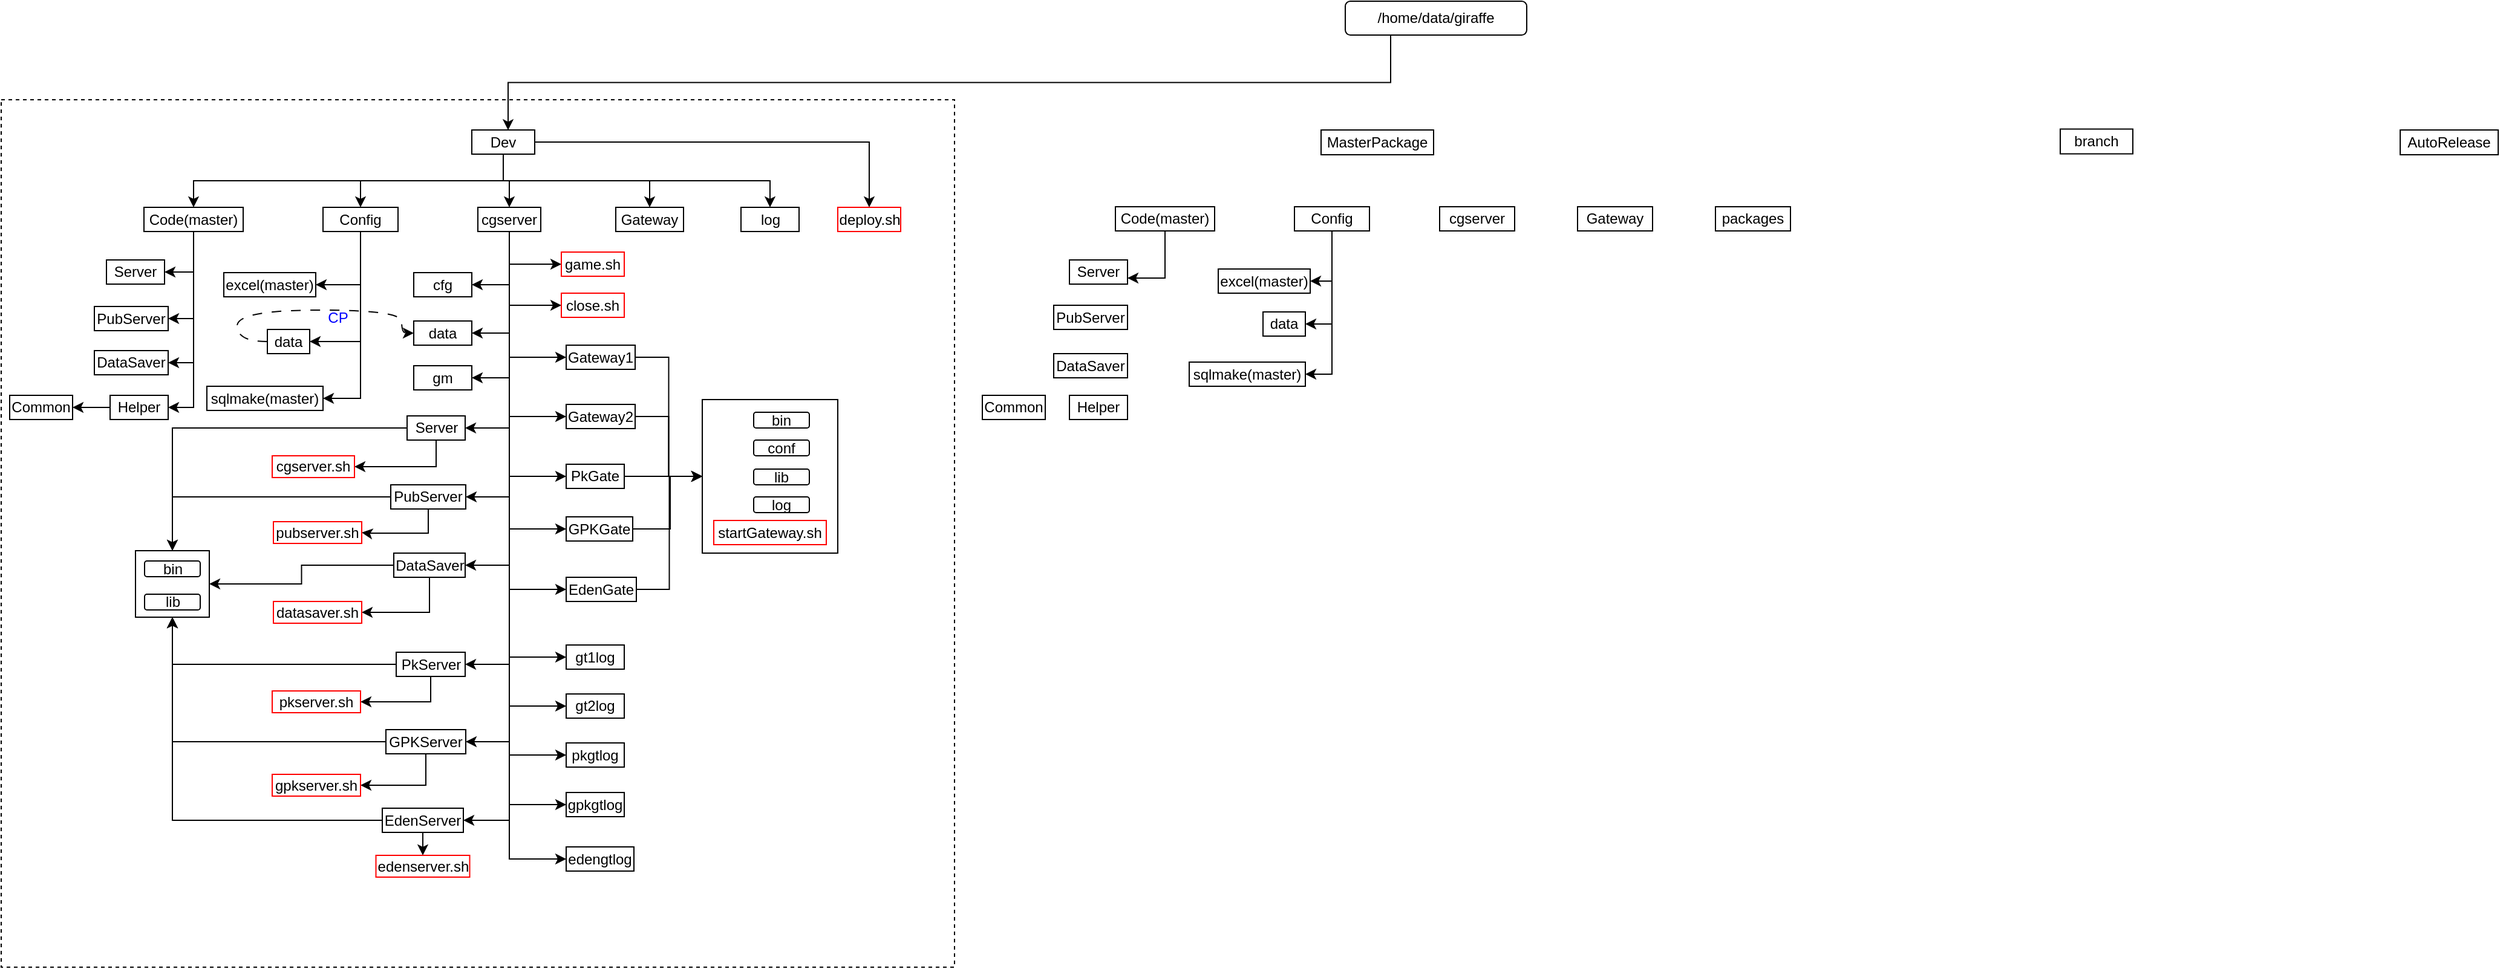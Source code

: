 <mxfile version="27.0.9">
  <diagram name="第 1 页" id="cu7FL5aJr_y2CsQ8u70n">
    <mxGraphModel dx="2058" dy="1146" grid="0" gridSize="10" guides="1" tooltips="1" connect="1" arrows="1" fold="1" page="1" pageScale="1" pageWidth="1920" pageHeight="1200" math="0" shadow="0">
      <root>
        <mxCell id="0" />
        <mxCell id="1" parent="0" />
        <mxCell id="-FhaGslmpo5QJLYHg8Cj-81" value="" style="rounded=0;whiteSpace=wrap;html=1;dashed=1;" vertex="1" parent="1">
          <mxGeometry x="14" y="115.5" width="788" height="717.5" as="geometry" />
        </mxCell>
        <mxCell id="wpeiW6pVm9_-qQoVgWK0-2" value="/home/data/giraffe" style="rounded=1;whiteSpace=wrap;html=1;" parent="1" vertex="1">
          <mxGeometry x="1125" y="34" width="150" height="28" as="geometry" />
        </mxCell>
        <mxCell id="wpeiW6pVm9_-qQoVgWK0-104" style="edgeStyle=orthogonalEdgeStyle;rounded=0;orthogonalLoop=1;jettySize=auto;html=1;exitX=0.5;exitY=1;exitDx=0;exitDy=0;entryX=0.5;entryY=0;entryDx=0;entryDy=0;" parent="1" source="wpeiW6pVm9_-qQoVgWK0-7" target="wpeiW6pVm9_-qQoVgWK0-10" edge="1">
          <mxGeometry relative="1" as="geometry" />
        </mxCell>
        <mxCell id="wpeiW6pVm9_-qQoVgWK0-105" style="edgeStyle=orthogonalEdgeStyle;rounded=0;orthogonalLoop=1;jettySize=auto;html=1;exitX=0.5;exitY=1;exitDx=0;exitDy=0;entryX=0.5;entryY=0;entryDx=0;entryDy=0;" parent="1" source="wpeiW6pVm9_-qQoVgWK0-7" target="wpeiW6pVm9_-qQoVgWK0-17" edge="1">
          <mxGeometry relative="1" as="geometry" />
        </mxCell>
        <mxCell id="wpeiW6pVm9_-qQoVgWK0-106" style="edgeStyle=orthogonalEdgeStyle;rounded=0;orthogonalLoop=1;jettySize=auto;html=1;exitX=0.5;exitY=1;exitDx=0;exitDy=0;entryX=0.5;entryY=0;entryDx=0;entryDy=0;" parent="1" source="wpeiW6pVm9_-qQoVgWK0-7" target="wpeiW6pVm9_-qQoVgWK0-12" edge="1">
          <mxGeometry relative="1" as="geometry" />
        </mxCell>
        <mxCell id="wpeiW6pVm9_-qQoVgWK0-182" style="edgeStyle=orthogonalEdgeStyle;rounded=0;orthogonalLoop=1;jettySize=auto;html=1;exitX=0.5;exitY=1;exitDx=0;exitDy=0;entryX=0.5;entryY=0;entryDx=0;entryDy=0;" parent="1" source="wpeiW6pVm9_-qQoVgWK0-7" target="wpeiW6pVm9_-qQoVgWK0-181" edge="1">
          <mxGeometry relative="1" as="geometry" />
        </mxCell>
        <mxCell id="-FhaGslmpo5QJLYHg8Cj-39" style="edgeStyle=orthogonalEdgeStyle;rounded=0;orthogonalLoop=1;jettySize=auto;html=1;exitX=1;exitY=0.5;exitDx=0;exitDy=0;entryX=0.5;entryY=0;entryDx=0;entryDy=0;" edge="1" parent="1" source="wpeiW6pVm9_-qQoVgWK0-7" target="wpeiW6pVm9_-qQoVgWK0-16">
          <mxGeometry relative="1" as="geometry" />
        </mxCell>
        <mxCell id="-FhaGslmpo5QJLYHg8Cj-47" style="edgeStyle=orthogonalEdgeStyle;rounded=0;orthogonalLoop=1;jettySize=auto;html=1;exitX=0.5;exitY=1;exitDx=0;exitDy=0;entryX=0.5;entryY=0;entryDx=0;entryDy=0;" edge="1" parent="1" source="wpeiW6pVm9_-qQoVgWK0-7" target="-FhaGslmpo5QJLYHg8Cj-46">
          <mxGeometry relative="1" as="geometry" />
        </mxCell>
        <mxCell id="wpeiW6pVm9_-qQoVgWK0-7" value="Dev" style="rounded=0;whiteSpace=wrap;html=1;" parent="1" vertex="1">
          <mxGeometry x="403" y="140.5" width="52" height="20" as="geometry" />
        </mxCell>
        <mxCell id="wpeiW6pVm9_-qQoVgWK0-9" style="edgeStyle=orthogonalEdgeStyle;rounded=0;orthogonalLoop=1;jettySize=auto;html=1;exitX=0.25;exitY=1;exitDx=0;exitDy=0;entryX=0.577;entryY=0.007;entryDx=0;entryDy=0;entryPerimeter=0;" parent="1" source="wpeiW6pVm9_-qQoVgWK0-2" target="wpeiW6pVm9_-qQoVgWK0-7" edge="1">
          <mxGeometry relative="1" as="geometry" />
        </mxCell>
        <mxCell id="wpeiW6pVm9_-qQoVgWK0-33" style="edgeStyle=orthogonalEdgeStyle;rounded=0;orthogonalLoop=1;jettySize=auto;html=1;exitX=0.5;exitY=1;exitDx=0;exitDy=0;entryX=1;entryY=0.5;entryDx=0;entryDy=0;" parent="1" source="wpeiW6pVm9_-qQoVgWK0-10" target="wpeiW6pVm9_-qQoVgWK0-29" edge="1">
          <mxGeometry relative="1" as="geometry" />
        </mxCell>
        <mxCell id="wpeiW6pVm9_-qQoVgWK0-34" style="edgeStyle=orthogonalEdgeStyle;rounded=0;orthogonalLoop=1;jettySize=auto;html=1;exitX=0.5;exitY=1;exitDx=0;exitDy=0;entryX=1;entryY=0.5;entryDx=0;entryDy=0;" parent="1" source="wpeiW6pVm9_-qQoVgWK0-10" target="wpeiW6pVm9_-qQoVgWK0-30" edge="1">
          <mxGeometry relative="1" as="geometry" />
        </mxCell>
        <mxCell id="wpeiW6pVm9_-qQoVgWK0-35" style="edgeStyle=orthogonalEdgeStyle;rounded=0;orthogonalLoop=1;jettySize=auto;html=1;exitX=0.5;exitY=1;exitDx=0;exitDy=0;entryX=1;entryY=0.5;entryDx=0;entryDy=0;" parent="1" source="wpeiW6pVm9_-qQoVgWK0-10" target="wpeiW6pVm9_-qQoVgWK0-31" edge="1">
          <mxGeometry relative="1" as="geometry" />
        </mxCell>
        <mxCell id="-FhaGslmpo5QJLYHg8Cj-56" style="edgeStyle=orthogonalEdgeStyle;rounded=0;orthogonalLoop=1;jettySize=auto;html=1;exitX=0.5;exitY=1;exitDx=0;exitDy=0;entryX=1;entryY=0.5;entryDx=0;entryDy=0;" edge="1" parent="1" source="wpeiW6pVm9_-qQoVgWK0-10" target="-FhaGslmpo5QJLYHg8Cj-55">
          <mxGeometry relative="1" as="geometry" />
        </mxCell>
        <mxCell id="wpeiW6pVm9_-qQoVgWK0-10" value="Code(master)" style="rounded=0;whiteSpace=wrap;html=1;" parent="1" vertex="1">
          <mxGeometry x="132" y="204.5" width="82" height="20" as="geometry" />
        </mxCell>
        <mxCell id="wpeiW6pVm9_-qQoVgWK0-56" style="edgeStyle=orthogonalEdgeStyle;rounded=0;orthogonalLoop=1;jettySize=auto;html=1;exitX=0.5;exitY=1;exitDx=0;exitDy=0;entryX=1;entryY=0.5;entryDx=0;entryDy=0;" parent="1" source="wpeiW6pVm9_-qQoVgWK0-12" target="wpeiW6pVm9_-qQoVgWK0-36" edge="1">
          <mxGeometry relative="1" as="geometry" />
        </mxCell>
        <mxCell id="wpeiW6pVm9_-qQoVgWK0-57" style="edgeStyle=orthogonalEdgeStyle;rounded=0;orthogonalLoop=1;jettySize=auto;html=1;exitX=0.5;exitY=1;exitDx=0;exitDy=0;entryX=1;entryY=0.5;entryDx=0;entryDy=0;" parent="1" source="wpeiW6pVm9_-qQoVgWK0-12" target="wpeiW6pVm9_-qQoVgWK0-37" edge="1">
          <mxGeometry relative="1" as="geometry" />
        </mxCell>
        <mxCell id="wpeiW6pVm9_-qQoVgWK0-60" style="edgeStyle=orthogonalEdgeStyle;rounded=0;orthogonalLoop=1;jettySize=auto;html=1;exitX=0.5;exitY=1;exitDx=0;exitDy=0;entryX=1;entryY=0.5;entryDx=0;entryDy=0;" parent="1" source="wpeiW6pVm9_-qQoVgWK0-12" target="wpeiW6pVm9_-qQoVgWK0-40" edge="1">
          <mxGeometry relative="1" as="geometry" />
        </mxCell>
        <mxCell id="wpeiW6pVm9_-qQoVgWK0-61" style="edgeStyle=orthogonalEdgeStyle;rounded=0;orthogonalLoop=1;jettySize=auto;html=1;exitX=0.5;exitY=1;exitDx=0;exitDy=0;entryX=1;entryY=0.5;entryDx=0;entryDy=0;" parent="1" source="wpeiW6pVm9_-qQoVgWK0-12" target="wpeiW6pVm9_-qQoVgWK0-43" edge="1">
          <mxGeometry relative="1" as="geometry" />
        </mxCell>
        <mxCell id="wpeiW6pVm9_-qQoVgWK0-62" style="edgeStyle=orthogonalEdgeStyle;rounded=0;orthogonalLoop=1;jettySize=auto;html=1;exitX=0.5;exitY=1;exitDx=0;exitDy=0;entryX=1;entryY=0.5;entryDx=0;entryDy=0;" parent="1" source="wpeiW6pVm9_-qQoVgWK0-12" target="wpeiW6pVm9_-qQoVgWK0-41" edge="1">
          <mxGeometry relative="1" as="geometry" />
        </mxCell>
        <mxCell id="-FhaGslmpo5QJLYHg8Cj-5" style="edgeStyle=orthogonalEdgeStyle;rounded=0;orthogonalLoop=1;jettySize=auto;html=1;exitX=0.5;exitY=1;exitDx=0;exitDy=0;entryX=1;entryY=0.5;entryDx=0;entryDy=0;" edge="1" parent="1" source="wpeiW6pVm9_-qQoVgWK0-12" target="wpeiW6pVm9_-qQoVgWK0-44">
          <mxGeometry relative="1" as="geometry" />
        </mxCell>
        <mxCell id="-FhaGslmpo5QJLYHg8Cj-7" style="edgeStyle=orthogonalEdgeStyle;rounded=0;orthogonalLoop=1;jettySize=auto;html=1;exitX=0.5;exitY=1;exitDx=0;exitDy=0;entryX=1;entryY=0.5;entryDx=0;entryDy=0;" edge="1" parent="1" source="wpeiW6pVm9_-qQoVgWK0-12" target="wpeiW6pVm9_-qQoVgWK0-52">
          <mxGeometry relative="1" as="geometry" />
        </mxCell>
        <mxCell id="-FhaGslmpo5QJLYHg8Cj-8" style="edgeStyle=orthogonalEdgeStyle;rounded=0;orthogonalLoop=1;jettySize=auto;html=1;exitX=0.5;exitY=1;exitDx=0;exitDy=0;entryX=1;entryY=0.5;entryDx=0;entryDy=0;" edge="1" parent="1" source="wpeiW6pVm9_-qQoVgWK0-12" target="wpeiW6pVm9_-qQoVgWK0-54">
          <mxGeometry relative="1" as="geometry" />
        </mxCell>
        <mxCell id="-FhaGslmpo5QJLYHg8Cj-9" style="edgeStyle=orthogonalEdgeStyle;rounded=0;orthogonalLoop=1;jettySize=auto;html=1;exitX=0.5;exitY=1;exitDx=0;exitDy=0;entryX=0;entryY=0.5;entryDx=0;entryDy=0;" edge="1" parent="1" source="wpeiW6pVm9_-qQoVgWK0-12" target="wpeiW6pVm9_-qQoVgWK0-38">
          <mxGeometry relative="1" as="geometry" />
        </mxCell>
        <mxCell id="-FhaGslmpo5QJLYHg8Cj-10" style="edgeStyle=orthogonalEdgeStyle;rounded=0;orthogonalLoop=1;jettySize=auto;html=1;exitX=0.5;exitY=1;exitDx=0;exitDy=0;entryX=0;entryY=0.5;entryDx=0;entryDy=0;" edge="1" parent="1" source="wpeiW6pVm9_-qQoVgWK0-12" target="wpeiW6pVm9_-qQoVgWK0-48">
          <mxGeometry relative="1" as="geometry" />
        </mxCell>
        <mxCell id="-FhaGslmpo5QJLYHg8Cj-11" style="edgeStyle=orthogonalEdgeStyle;rounded=0;orthogonalLoop=1;jettySize=auto;html=1;exitX=0.5;exitY=1;exitDx=0;exitDy=0;entryX=0;entryY=0.5;entryDx=0;entryDy=0;" edge="1" parent="1" source="wpeiW6pVm9_-qQoVgWK0-12" target="wpeiW6pVm9_-qQoVgWK0-42">
          <mxGeometry relative="1" as="geometry" />
        </mxCell>
        <mxCell id="-FhaGslmpo5QJLYHg8Cj-12" style="edgeStyle=orthogonalEdgeStyle;rounded=0;orthogonalLoop=1;jettySize=auto;html=1;exitX=0.5;exitY=1;exitDx=0;exitDy=0;entryX=0;entryY=0.5;entryDx=0;entryDy=0;" edge="1" parent="1" source="wpeiW6pVm9_-qQoVgWK0-12" target="wpeiW6pVm9_-qQoVgWK0-51">
          <mxGeometry relative="1" as="geometry" />
        </mxCell>
        <mxCell id="-FhaGslmpo5QJLYHg8Cj-13" style="edgeStyle=orthogonalEdgeStyle;rounded=0;orthogonalLoop=1;jettySize=auto;html=1;exitX=0.5;exitY=1;exitDx=0;exitDy=0;entryX=0;entryY=0.5;entryDx=0;entryDy=0;" edge="1" parent="1" source="wpeiW6pVm9_-qQoVgWK0-12" target="wpeiW6pVm9_-qQoVgWK0-53">
          <mxGeometry relative="1" as="geometry" />
        </mxCell>
        <mxCell id="-FhaGslmpo5QJLYHg8Cj-14" style="edgeStyle=orthogonalEdgeStyle;rounded=0;orthogonalLoop=1;jettySize=auto;html=1;exitX=0.5;exitY=1;exitDx=0;exitDy=0;entryX=0;entryY=0.5;entryDx=0;entryDy=0;" edge="1" parent="1" source="wpeiW6pVm9_-qQoVgWK0-12" target="wpeiW6pVm9_-qQoVgWK0-92">
          <mxGeometry relative="1" as="geometry" />
        </mxCell>
        <mxCell id="-FhaGslmpo5QJLYHg8Cj-15" style="edgeStyle=orthogonalEdgeStyle;rounded=0;orthogonalLoop=1;jettySize=auto;html=1;exitX=0.5;exitY=1;exitDx=0;exitDy=0;entryX=0;entryY=0.5;entryDx=0;entryDy=0;" edge="1" parent="1" source="wpeiW6pVm9_-qQoVgWK0-12" target="wpeiW6pVm9_-qQoVgWK0-93">
          <mxGeometry relative="1" as="geometry" />
        </mxCell>
        <mxCell id="-FhaGslmpo5QJLYHg8Cj-16" style="edgeStyle=orthogonalEdgeStyle;rounded=0;orthogonalLoop=1;jettySize=auto;html=1;exitX=0.5;exitY=1;exitDx=0;exitDy=0;entryX=0;entryY=0.5;entryDx=0;entryDy=0;" edge="1" parent="1" source="wpeiW6pVm9_-qQoVgWK0-12" target="wpeiW6pVm9_-qQoVgWK0-91">
          <mxGeometry relative="1" as="geometry" />
        </mxCell>
        <mxCell id="-FhaGslmpo5QJLYHg8Cj-17" style="edgeStyle=orthogonalEdgeStyle;rounded=0;orthogonalLoop=1;jettySize=auto;html=1;exitX=0.5;exitY=1;exitDx=0;exitDy=0;entryX=0;entryY=0.5;entryDx=0;entryDy=0;" edge="1" parent="1" source="wpeiW6pVm9_-qQoVgWK0-12" target="wpeiW6pVm9_-qQoVgWK0-95">
          <mxGeometry relative="1" as="geometry" />
        </mxCell>
        <mxCell id="-FhaGslmpo5QJLYHg8Cj-18" style="edgeStyle=orthogonalEdgeStyle;rounded=0;orthogonalLoop=1;jettySize=auto;html=1;exitX=0.5;exitY=1;exitDx=0;exitDy=0;entryX=0;entryY=0.5;entryDx=0;entryDy=0;" edge="1" parent="1" source="wpeiW6pVm9_-qQoVgWK0-12" target="wpeiW6pVm9_-qQoVgWK0-94">
          <mxGeometry relative="1" as="geometry" />
        </mxCell>
        <mxCell id="-FhaGslmpo5QJLYHg8Cj-42" style="edgeStyle=orthogonalEdgeStyle;rounded=0;orthogonalLoop=1;jettySize=auto;html=1;exitX=0.5;exitY=1;exitDx=0;exitDy=0;entryX=1;entryY=0.5;entryDx=0;entryDy=0;" edge="1" parent="1" source="wpeiW6pVm9_-qQoVgWK0-12" target="-FhaGslmpo5QJLYHg8Cj-41">
          <mxGeometry relative="1" as="geometry" />
        </mxCell>
        <mxCell id="-FhaGslmpo5QJLYHg8Cj-44" style="edgeStyle=orthogonalEdgeStyle;rounded=0;orthogonalLoop=1;jettySize=auto;html=1;exitX=0.5;exitY=1;exitDx=0;exitDy=0;entryX=0;entryY=0.5;entryDx=0;entryDy=0;" edge="1" parent="1" source="wpeiW6pVm9_-qQoVgWK0-12" target="-FhaGslmpo5QJLYHg8Cj-40">
          <mxGeometry relative="1" as="geometry" />
        </mxCell>
        <mxCell id="-FhaGslmpo5QJLYHg8Cj-45" style="edgeStyle=orthogonalEdgeStyle;rounded=0;orthogonalLoop=1;jettySize=auto;html=1;exitX=0.5;exitY=1;exitDx=0;exitDy=0;entryX=0;entryY=0.5;entryDx=0;entryDy=0;" edge="1" parent="1" source="wpeiW6pVm9_-qQoVgWK0-12" target="-FhaGslmpo5QJLYHg8Cj-43">
          <mxGeometry relative="1" as="geometry" />
        </mxCell>
        <mxCell id="wpeiW6pVm9_-qQoVgWK0-12" value="cgserver" style="rounded=0;whiteSpace=wrap;html=1;" parent="1" vertex="1">
          <mxGeometry x="408" y="204.5" width="52" height="20" as="geometry" />
        </mxCell>
        <mxCell id="wpeiW6pVm9_-qQoVgWK0-13" value="AutoRelease" style="rounded=0;whiteSpace=wrap;html=1;" parent="1" vertex="1">
          <mxGeometry x="1997" y="140.5" width="81" height="20.5" as="geometry" />
        </mxCell>
        <mxCell id="wpeiW6pVm9_-qQoVgWK0-14" value="branch" style="rounded=0;whiteSpace=wrap;html=1;" parent="1" vertex="1">
          <mxGeometry x="1716" y="139.75" width="60" height="20.5" as="geometry" />
        </mxCell>
        <mxCell id="wpeiW6pVm9_-qQoVgWK0-16" value="deploy.sh" style="rounded=0;whiteSpace=wrap;html=1;strokeColor=light-dark(#ff0000, #ededed);" parent="1" vertex="1">
          <mxGeometry x="705.5" y="204.5" width="52" height="20" as="geometry" />
        </mxCell>
        <mxCell id="wpeiW6pVm9_-qQoVgWK0-24" style="edgeStyle=orthogonalEdgeStyle;rounded=0;orthogonalLoop=1;jettySize=auto;html=1;exitX=0.5;exitY=1;exitDx=0;exitDy=0;entryX=1;entryY=0.5;entryDx=0;entryDy=0;" parent="1" source="wpeiW6pVm9_-qQoVgWK0-17" target="wpeiW6pVm9_-qQoVgWK0-19" edge="1">
          <mxGeometry relative="1" as="geometry" />
        </mxCell>
        <mxCell id="wpeiW6pVm9_-qQoVgWK0-25" style="edgeStyle=orthogonalEdgeStyle;rounded=0;orthogonalLoop=1;jettySize=auto;html=1;exitX=0.5;exitY=1;exitDx=0;exitDy=0;entryX=1;entryY=0.5;entryDx=0;entryDy=0;" parent="1" source="wpeiW6pVm9_-qQoVgWK0-17" target="wpeiW6pVm9_-qQoVgWK0-20" edge="1">
          <mxGeometry relative="1" as="geometry" />
        </mxCell>
        <mxCell id="wpeiW6pVm9_-qQoVgWK0-26" style="edgeStyle=orthogonalEdgeStyle;rounded=0;orthogonalLoop=1;jettySize=auto;html=1;exitX=0.5;exitY=1;exitDx=0;exitDy=0;entryX=1;entryY=0.5;entryDx=0;entryDy=0;" parent="1" source="wpeiW6pVm9_-qQoVgWK0-17" target="wpeiW6pVm9_-qQoVgWK0-21" edge="1">
          <mxGeometry relative="1" as="geometry" />
        </mxCell>
        <mxCell id="wpeiW6pVm9_-qQoVgWK0-17" value="Config" style="rounded=0;whiteSpace=wrap;html=1;" parent="1" vertex="1">
          <mxGeometry x="280" y="204.5" width="62" height="20" as="geometry" />
        </mxCell>
        <mxCell id="wpeiW6pVm9_-qQoVgWK0-19" value="excel(master)" style="rounded=0;whiteSpace=wrap;html=1;" parent="1" vertex="1">
          <mxGeometry x="198" y="258.5" width="76" height="20" as="geometry" />
        </mxCell>
        <mxCell id="wpeiW6pVm9_-qQoVgWK0-20" value="data" style="rounded=0;whiteSpace=wrap;html=1;" parent="1" vertex="1">
          <mxGeometry x="234" y="305.5" width="35" height="20" as="geometry" />
        </mxCell>
        <mxCell id="wpeiW6pVm9_-qQoVgWK0-21" value="sqlmake(master)" style="rounded=0;whiteSpace=wrap;html=1;" parent="1" vertex="1">
          <mxGeometry x="184" y="352.5" width="96" height="20" as="geometry" />
        </mxCell>
        <mxCell id="wpeiW6pVm9_-qQoVgWK0-29" value="Server" style="rounded=0;whiteSpace=wrap;html=1;" parent="1" vertex="1">
          <mxGeometry x="101" y="248" width="48" height="20" as="geometry" />
        </mxCell>
        <mxCell id="wpeiW6pVm9_-qQoVgWK0-30" value="PubServer" style="rounded=0;whiteSpace=wrap;html=1;" parent="1" vertex="1">
          <mxGeometry x="91" y="286.5" width="61" height="20" as="geometry" />
        </mxCell>
        <mxCell id="wpeiW6pVm9_-qQoVgWK0-31" value="DataSaver" style="rounded=0;whiteSpace=wrap;html=1;" parent="1" vertex="1">
          <mxGeometry x="91" y="323" width="61" height="20" as="geometry" />
        </mxCell>
        <mxCell id="wpeiW6pVm9_-qQoVgWK0-36" value="cfg" style="rounded=0;whiteSpace=wrap;html=1;" parent="1" vertex="1">
          <mxGeometry x="355" y="258.5" width="48" height="20" as="geometry" />
        </mxCell>
        <mxCell id="wpeiW6pVm9_-qQoVgWK0-37" value="data" style="rounded=0;whiteSpace=wrap;html=1;" parent="1" vertex="1">
          <mxGeometry x="355" y="298.5" width="48" height="20" as="geometry" />
        </mxCell>
        <mxCell id="-FhaGslmpo5QJLYHg8Cj-21" style="edgeStyle=orthogonalEdgeStyle;rounded=0;orthogonalLoop=1;jettySize=auto;html=1;exitX=1;exitY=0.5;exitDx=0;exitDy=0;entryX=0;entryY=0.5;entryDx=0;entryDy=0;" edge="1" parent="1" source="wpeiW6pVm9_-qQoVgWK0-38" target="wpeiW6pVm9_-qQoVgWK0-133">
          <mxGeometry relative="1" as="geometry" />
        </mxCell>
        <mxCell id="wpeiW6pVm9_-qQoVgWK0-38" value="Gateway1" style="rounded=0;whiteSpace=wrap;html=1;" parent="1" vertex="1">
          <mxGeometry x="481" y="318.5" width="57" height="20" as="geometry" />
        </mxCell>
        <mxCell id="-FhaGslmpo5QJLYHg8Cj-27" style="edgeStyle=orthogonalEdgeStyle;rounded=0;orthogonalLoop=1;jettySize=auto;html=1;exitX=0;exitY=0.5;exitDx=0;exitDy=0;entryX=0.5;entryY=0;entryDx=0;entryDy=0;" edge="1" parent="1" source="wpeiW6pVm9_-qQoVgWK0-40" target="wpeiW6pVm9_-qQoVgWK0-149">
          <mxGeometry relative="1" as="geometry" />
        </mxCell>
        <mxCell id="-FhaGslmpo5QJLYHg8Cj-38" style="edgeStyle=orthogonalEdgeStyle;rounded=0;orthogonalLoop=1;jettySize=auto;html=1;exitX=0.5;exitY=1;exitDx=0;exitDy=0;entryX=1;entryY=0.5;entryDx=0;entryDy=0;" edge="1" parent="1" source="wpeiW6pVm9_-qQoVgWK0-40" target="wpeiW6pVm9_-qQoVgWK0-150">
          <mxGeometry relative="1" as="geometry" />
        </mxCell>
        <mxCell id="wpeiW6pVm9_-qQoVgWK0-40" value="Server" style="rounded=0;whiteSpace=wrap;html=1;" parent="1" vertex="1">
          <mxGeometry x="349.5" y="377" width="48" height="20" as="geometry" />
        </mxCell>
        <mxCell id="-FhaGslmpo5QJLYHg8Cj-29" style="edgeStyle=orthogonalEdgeStyle;rounded=0;orthogonalLoop=1;jettySize=auto;html=1;exitX=0;exitY=0.5;exitDx=0;exitDy=0;entryX=1;entryY=0.5;entryDx=0;entryDy=0;" edge="1" parent="1" source="wpeiW6pVm9_-qQoVgWK0-41" target="wpeiW6pVm9_-qQoVgWK0-149">
          <mxGeometry relative="1" as="geometry" />
        </mxCell>
        <mxCell id="-FhaGslmpo5QJLYHg8Cj-36" style="edgeStyle=orthogonalEdgeStyle;rounded=0;orthogonalLoop=1;jettySize=auto;html=1;exitX=0.5;exitY=1;exitDx=0;exitDy=0;entryX=1;entryY=0.5;entryDx=0;entryDy=0;" edge="1" parent="1" source="wpeiW6pVm9_-qQoVgWK0-41" target="wpeiW6pVm9_-qQoVgWK0-155">
          <mxGeometry relative="1" as="geometry" />
        </mxCell>
        <mxCell id="wpeiW6pVm9_-qQoVgWK0-41" value="DataSaver" style="rounded=0;whiteSpace=wrap;html=1;" parent="1" vertex="1">
          <mxGeometry x="338.5" y="490.5" width="59" height="20" as="geometry" />
        </mxCell>
        <mxCell id="-FhaGslmpo5QJLYHg8Cj-23" style="edgeStyle=orthogonalEdgeStyle;rounded=0;orthogonalLoop=1;jettySize=auto;html=1;exitX=1;exitY=0.5;exitDx=0;exitDy=0;entryX=0;entryY=0.5;entryDx=0;entryDy=0;" edge="1" parent="1" source="wpeiW6pVm9_-qQoVgWK0-42" target="wpeiW6pVm9_-qQoVgWK0-133">
          <mxGeometry relative="1" as="geometry" />
        </mxCell>
        <mxCell id="wpeiW6pVm9_-qQoVgWK0-42" value="PkGate" style="rounded=0;whiteSpace=wrap;html=1;" parent="1" vertex="1">
          <mxGeometry x="481" y="417" width="48" height="20" as="geometry" />
        </mxCell>
        <mxCell id="-FhaGslmpo5QJLYHg8Cj-28" style="edgeStyle=orthogonalEdgeStyle;rounded=0;orthogonalLoop=1;jettySize=auto;html=1;exitX=0;exitY=0.5;exitDx=0;exitDy=0;entryX=0.5;entryY=0;entryDx=0;entryDy=0;" edge="1" parent="1" source="wpeiW6pVm9_-qQoVgWK0-43" target="wpeiW6pVm9_-qQoVgWK0-149">
          <mxGeometry relative="1" as="geometry" />
        </mxCell>
        <mxCell id="-FhaGslmpo5QJLYHg8Cj-37" style="edgeStyle=orthogonalEdgeStyle;rounded=0;orthogonalLoop=1;jettySize=auto;html=1;exitX=0.5;exitY=1;exitDx=0;exitDy=0;entryX=1;entryY=0.5;entryDx=0;entryDy=0;" edge="1" parent="1" source="wpeiW6pVm9_-qQoVgWK0-43" target="wpeiW6pVm9_-qQoVgWK0-154">
          <mxGeometry relative="1" as="geometry" />
        </mxCell>
        <mxCell id="wpeiW6pVm9_-qQoVgWK0-43" value="PubServer" style="rounded=0;whiteSpace=wrap;html=1;" parent="1" vertex="1">
          <mxGeometry x="336" y="434" width="62" height="20" as="geometry" />
        </mxCell>
        <mxCell id="-FhaGslmpo5QJLYHg8Cj-30" style="edgeStyle=orthogonalEdgeStyle;rounded=0;orthogonalLoop=1;jettySize=auto;html=1;exitX=0;exitY=0.5;exitDx=0;exitDy=0;entryX=0.5;entryY=1;entryDx=0;entryDy=0;" edge="1" parent="1" source="wpeiW6pVm9_-qQoVgWK0-44" target="wpeiW6pVm9_-qQoVgWK0-149">
          <mxGeometry relative="1" as="geometry" />
        </mxCell>
        <mxCell id="-FhaGslmpo5QJLYHg8Cj-35" style="edgeStyle=orthogonalEdgeStyle;rounded=0;orthogonalLoop=1;jettySize=auto;html=1;exitX=0.5;exitY=1;exitDx=0;exitDy=0;entryX=1;entryY=0.5;entryDx=0;entryDy=0;" edge="1" parent="1" source="wpeiW6pVm9_-qQoVgWK0-44" target="wpeiW6pVm9_-qQoVgWK0-156">
          <mxGeometry relative="1" as="geometry" />
        </mxCell>
        <mxCell id="wpeiW6pVm9_-qQoVgWK0-44" value="PkServer" style="rounded=0;whiteSpace=wrap;html=1;" parent="1" vertex="1">
          <mxGeometry x="340.5" y="572.5" width="57" height="20" as="geometry" />
        </mxCell>
        <mxCell id="-FhaGslmpo5QJLYHg8Cj-22" style="edgeStyle=orthogonalEdgeStyle;rounded=0;orthogonalLoop=1;jettySize=auto;html=1;exitX=1;exitY=0.5;exitDx=0;exitDy=0;entryX=0;entryY=0.5;entryDx=0;entryDy=0;" edge="1" parent="1" source="wpeiW6pVm9_-qQoVgWK0-48" target="wpeiW6pVm9_-qQoVgWK0-133">
          <mxGeometry relative="1" as="geometry" />
        </mxCell>
        <mxCell id="wpeiW6pVm9_-qQoVgWK0-48" value="Gateway2" style="rounded=0;whiteSpace=wrap;html=1;" parent="1" vertex="1">
          <mxGeometry x="481" y="367.5" width="57" height="20" as="geometry" />
        </mxCell>
        <mxCell id="-FhaGslmpo5QJLYHg8Cj-24" style="edgeStyle=orthogonalEdgeStyle;rounded=0;orthogonalLoop=1;jettySize=auto;html=1;exitX=1;exitY=0.5;exitDx=0;exitDy=0;entryX=0;entryY=0.5;entryDx=0;entryDy=0;" edge="1" parent="1" source="wpeiW6pVm9_-qQoVgWK0-51" target="wpeiW6pVm9_-qQoVgWK0-133">
          <mxGeometry relative="1" as="geometry">
            <Array as="points">
              <mxPoint x="567" y="470.5" />
              <mxPoint x="567" y="426.5" />
            </Array>
          </mxGeometry>
        </mxCell>
        <mxCell id="wpeiW6pVm9_-qQoVgWK0-51" value="GPKGate" style="rounded=0;whiteSpace=wrap;html=1;" parent="1" vertex="1">
          <mxGeometry x="481" y="460.5" width="55" height="20" as="geometry" />
        </mxCell>
        <mxCell id="-FhaGslmpo5QJLYHg8Cj-31" style="edgeStyle=orthogonalEdgeStyle;rounded=0;orthogonalLoop=1;jettySize=auto;html=1;exitX=0;exitY=0.5;exitDx=0;exitDy=0;entryX=0.5;entryY=1;entryDx=0;entryDy=0;" edge="1" parent="1" source="wpeiW6pVm9_-qQoVgWK0-52" target="wpeiW6pVm9_-qQoVgWK0-149">
          <mxGeometry relative="1" as="geometry" />
        </mxCell>
        <mxCell id="-FhaGslmpo5QJLYHg8Cj-34" style="edgeStyle=orthogonalEdgeStyle;rounded=0;orthogonalLoop=1;jettySize=auto;html=1;exitX=0.5;exitY=1;exitDx=0;exitDy=0;entryX=1;entryY=0.5;entryDx=0;entryDy=0;" edge="1" parent="1" source="wpeiW6pVm9_-qQoVgWK0-52" target="wpeiW6pVm9_-qQoVgWK0-157">
          <mxGeometry relative="1" as="geometry" />
        </mxCell>
        <mxCell id="wpeiW6pVm9_-qQoVgWK0-52" value="GPKServer" style="rounded=0;whiteSpace=wrap;html=1;" parent="1" vertex="1">
          <mxGeometry x="332" y="636.5" width="66" height="20" as="geometry" />
        </mxCell>
        <mxCell id="-FhaGslmpo5QJLYHg8Cj-25" style="edgeStyle=orthogonalEdgeStyle;rounded=0;orthogonalLoop=1;jettySize=auto;html=1;exitX=1;exitY=0.5;exitDx=0;exitDy=0;entryX=0;entryY=0.5;entryDx=0;entryDy=0;" edge="1" parent="1" source="wpeiW6pVm9_-qQoVgWK0-53" target="wpeiW6pVm9_-qQoVgWK0-133">
          <mxGeometry relative="1" as="geometry" />
        </mxCell>
        <mxCell id="wpeiW6pVm9_-qQoVgWK0-53" value="EdenGate" style="rounded=0;whiteSpace=wrap;html=1;" parent="1" vertex="1">
          <mxGeometry x="481" y="510.5" width="58" height="20" as="geometry" />
        </mxCell>
        <mxCell id="-FhaGslmpo5QJLYHg8Cj-32" style="edgeStyle=orthogonalEdgeStyle;rounded=0;orthogonalLoop=1;jettySize=auto;html=1;exitX=0;exitY=0.5;exitDx=0;exitDy=0;entryX=0.5;entryY=1;entryDx=0;entryDy=0;" edge="1" parent="1" source="wpeiW6pVm9_-qQoVgWK0-54" target="wpeiW6pVm9_-qQoVgWK0-149">
          <mxGeometry relative="1" as="geometry" />
        </mxCell>
        <mxCell id="-FhaGslmpo5QJLYHg8Cj-33" style="edgeStyle=orthogonalEdgeStyle;rounded=0;orthogonalLoop=1;jettySize=auto;html=1;exitX=0.5;exitY=1;exitDx=0;exitDy=0;entryX=0.5;entryY=0;entryDx=0;entryDy=0;" edge="1" parent="1" source="wpeiW6pVm9_-qQoVgWK0-54" target="wpeiW6pVm9_-qQoVgWK0-158">
          <mxGeometry relative="1" as="geometry" />
        </mxCell>
        <mxCell id="wpeiW6pVm9_-qQoVgWK0-54" value="EdenServer" style="rounded=0;whiteSpace=wrap;html=1;" parent="1" vertex="1">
          <mxGeometry x="329" y="701.5" width="67" height="20" as="geometry" />
        </mxCell>
        <mxCell id="wpeiW6pVm9_-qQoVgWK0-91" value="pkgtlog" style="rounded=0;whiteSpace=wrap;html=1;" parent="1" vertex="1">
          <mxGeometry x="481" y="647.5" width="48" height="20" as="geometry" />
        </mxCell>
        <mxCell id="wpeiW6pVm9_-qQoVgWK0-92" value="gt1log" style="rounded=0;whiteSpace=wrap;html=1;" parent="1" vertex="1">
          <mxGeometry x="481" y="566.5" width="48" height="20" as="geometry" />
        </mxCell>
        <mxCell id="wpeiW6pVm9_-qQoVgWK0-93" value="gt2log" style="rounded=0;whiteSpace=wrap;html=1;" parent="1" vertex="1">
          <mxGeometry x="481" y="607" width="48" height="20" as="geometry" />
        </mxCell>
        <mxCell id="wpeiW6pVm9_-qQoVgWK0-94" value="edengtlog" style="rounded=0;whiteSpace=wrap;html=1;" parent="1" vertex="1">
          <mxGeometry x="481" y="733.5" width="56" height="20" as="geometry" />
        </mxCell>
        <mxCell id="wpeiW6pVm9_-qQoVgWK0-115" style="edgeStyle=orthogonalEdgeStyle;rounded=0;orthogonalLoop=1;jettySize=auto;html=1;exitX=0;exitY=0.5;exitDx=0;exitDy=0;entryX=0;entryY=0.5;entryDx=0;entryDy=0;curved=1;dashed=1;dashPattern=8 8;" parent="1" source="wpeiW6pVm9_-qQoVgWK0-20" target="wpeiW6pVm9_-qQoVgWK0-37" edge="1">
          <mxGeometry relative="1" as="geometry">
            <Array as="points">
              <mxPoint x="209" y="315.5" />
              <mxPoint x="209" y="289.5" />
              <mxPoint x="345" y="289.5" />
              <mxPoint x="345" y="308.5" />
            </Array>
          </mxGeometry>
        </mxCell>
        <mxCell id="wpeiW6pVm9_-qQoVgWK0-95" value="gpkgtlog" style="rounded=0;whiteSpace=wrap;html=1;" parent="1" vertex="1">
          <mxGeometry x="481" y="688.5" width="48" height="20" as="geometry" />
        </mxCell>
        <mxCell id="wpeiW6pVm9_-qQoVgWK0-119" value="CP" style="text;html=1;align=center;verticalAlign=middle;whiteSpace=wrap;rounded=0;fontColor=#0000FF;" parent="1" vertex="1">
          <mxGeometry x="283" y="286.5" width="19" height="19" as="geometry" />
        </mxCell>
        <mxCell id="wpeiW6pVm9_-qQoVgWK0-133" value="" style="rounded=0;whiteSpace=wrap;html=1;" parent="1" vertex="1">
          <mxGeometry x="593.5" y="363.5" width="112" height="127" as="geometry" />
        </mxCell>
        <mxCell id="wpeiW6pVm9_-qQoVgWK0-121" value="bin" style="rounded=1;whiteSpace=wrap;html=1;" parent="1" vertex="1">
          <mxGeometry x="636" y="374" width="46" height="13" as="geometry" />
        </mxCell>
        <mxCell id="wpeiW6pVm9_-qQoVgWK0-123" value="conf" style="rounded=1;whiteSpace=wrap;html=1;" parent="1" vertex="1">
          <mxGeometry x="636" y="397" width="46" height="13" as="geometry" />
        </mxCell>
        <mxCell id="wpeiW6pVm9_-qQoVgWK0-124" value="lib" style="rounded=1;whiteSpace=wrap;html=1;" parent="1" vertex="1">
          <mxGeometry x="636" y="421" width="46" height="13" as="geometry" />
        </mxCell>
        <mxCell id="wpeiW6pVm9_-qQoVgWK0-125" value="log" style="rounded=1;whiteSpace=wrap;html=1;" parent="1" vertex="1">
          <mxGeometry x="636" y="444" width="46" height="13" as="geometry" />
        </mxCell>
        <mxCell id="wpeiW6pVm9_-qQoVgWK0-132" value="startGateway.sh" style="rounded=0;whiteSpace=wrap;html=1;strokeColor=light-dark(#ff0000, #ededed);" parent="1" vertex="1">
          <mxGeometry x="603" y="463.5" width="93" height="20" as="geometry" />
        </mxCell>
        <mxCell id="wpeiW6pVm9_-qQoVgWK0-149" value="" style="rounded=0;whiteSpace=wrap;html=1;" parent="1" vertex="1">
          <mxGeometry x="125" y="488.5" width="61" height="55" as="geometry" />
        </mxCell>
        <mxCell id="wpeiW6pVm9_-qQoVgWK0-147" value="bin" style="rounded=1;whiteSpace=wrap;html=1;" parent="1" vertex="1">
          <mxGeometry x="132.5" y="497" width="46" height="13" as="geometry" />
        </mxCell>
        <mxCell id="wpeiW6pVm9_-qQoVgWK0-148" value="lib" style="rounded=1;whiteSpace=wrap;html=1;" parent="1" vertex="1">
          <mxGeometry x="132.5" y="524.5" width="46" height="13" as="geometry" />
        </mxCell>
        <mxCell id="wpeiW6pVm9_-qQoVgWK0-150" value="cgserver.sh" style="rounded=0;whiteSpace=wrap;html=1;strokeColor=light-dark(#ff0000, #ededed);" parent="1" vertex="1">
          <mxGeometry x="238" y="410" width="68" height="18" as="geometry" />
        </mxCell>
        <mxCell id="wpeiW6pVm9_-qQoVgWK0-154" value="pubserver.sh" style="rounded=0;whiteSpace=wrap;html=1;strokeColor=light-dark(#ff0000, #ededed);" parent="1" vertex="1">
          <mxGeometry x="239" y="464.5" width="73" height="18" as="geometry" />
        </mxCell>
        <mxCell id="wpeiW6pVm9_-qQoVgWK0-155" value="datasaver.sh" style="rounded=0;whiteSpace=wrap;html=1;strokeColor=light-dark(#ff0000, #ededed);" parent="1" vertex="1">
          <mxGeometry x="239" y="530.5" width="73" height="18" as="geometry" />
        </mxCell>
        <mxCell id="wpeiW6pVm9_-qQoVgWK0-156" value="pkserver.sh" style="rounded=0;whiteSpace=wrap;html=1;strokeColor=light-dark(#ff0000, #ededed);" parent="1" vertex="1">
          <mxGeometry x="238" y="604.5" width="73" height="18" as="geometry" />
        </mxCell>
        <mxCell id="wpeiW6pVm9_-qQoVgWK0-157" value="gpkserver.sh" style="rounded=0;whiteSpace=wrap;html=1;strokeColor=light-dark(#ff0000, #ededed);" parent="1" vertex="1">
          <mxGeometry x="238" y="673.5" width="73" height="18" as="geometry" />
        </mxCell>
        <mxCell id="wpeiW6pVm9_-qQoVgWK0-158" value="edenserver.sh" style="rounded=0;whiteSpace=wrap;html=1;strokeColor=light-dark(#ff0000, #ededed);" parent="1" vertex="1">
          <mxGeometry x="323.75" y="740.5" width="77.5" height="18" as="geometry" />
        </mxCell>
        <mxCell id="wpeiW6pVm9_-qQoVgWK0-181" value="Gateway" style="rounded=0;whiteSpace=wrap;html=1;" parent="1" vertex="1">
          <mxGeometry x="522" y="204.5" width="56" height="20" as="geometry" />
        </mxCell>
        <mxCell id="-FhaGslmpo5QJLYHg8Cj-40" value="game.sh" style="rounded=0;whiteSpace=wrap;html=1;strokeColor=light-dark(#ff0000, #ededed);" vertex="1" parent="1">
          <mxGeometry x="477" y="241.5" width="52" height="20" as="geometry" />
        </mxCell>
        <mxCell id="-FhaGslmpo5QJLYHg8Cj-41" value="gm" style="rounded=0;whiteSpace=wrap;html=1;" vertex="1" parent="1">
          <mxGeometry x="355" y="335.5" width="48" height="20" as="geometry" />
        </mxCell>
        <mxCell id="-FhaGslmpo5QJLYHg8Cj-43" value="close&lt;span style=&quot;background-color: transparent; color: light-dark(rgb(0, 0, 0), rgb(255, 255, 255));&quot;&gt;.sh&lt;/span&gt;" style="rounded=0;whiteSpace=wrap;html=1;strokeColor=light-dark(#ff0000, #ededed);" vertex="1" parent="1">
          <mxGeometry x="477" y="275.5" width="52" height="20" as="geometry" />
        </mxCell>
        <mxCell id="-FhaGslmpo5QJLYHg8Cj-46" value="log" style="rounded=0;whiteSpace=wrap;html=1;" vertex="1" parent="1">
          <mxGeometry x="625.5" y="204.5" width="48" height="20" as="geometry" />
        </mxCell>
        <mxCell id="-FhaGslmpo5QJLYHg8Cj-48" value="MasterPackage" style="rounded=0;whiteSpace=wrap;html=1;" vertex="1" parent="1">
          <mxGeometry x="1105" y="140.5" width="93" height="20.5" as="geometry" />
        </mxCell>
        <mxCell id="-FhaGslmpo5QJLYHg8Cj-80" style="edgeStyle=orthogonalEdgeStyle;rounded=0;orthogonalLoop=1;jettySize=auto;html=1;exitX=0.5;exitY=1;exitDx=0;exitDy=0;entryX=1;entryY=0.75;entryDx=0;entryDy=0;" edge="1" parent="1" source="-FhaGslmpo5QJLYHg8Cj-49" target="-FhaGslmpo5QJLYHg8Cj-67">
          <mxGeometry relative="1" as="geometry" />
        </mxCell>
        <mxCell id="-FhaGslmpo5QJLYHg8Cj-49" value="Code(master)" style="rounded=0;whiteSpace=wrap;html=1;" vertex="1" parent="1">
          <mxGeometry x="935" y="204" width="82" height="20" as="geometry" />
        </mxCell>
        <mxCell id="-FhaGslmpo5QJLYHg8Cj-77" style="edgeStyle=orthogonalEdgeStyle;rounded=0;orthogonalLoop=1;jettySize=auto;html=1;exitX=0.5;exitY=1;exitDx=0;exitDy=0;entryX=1;entryY=0.5;entryDx=0;entryDy=0;" edge="1" parent="1" source="-FhaGslmpo5QJLYHg8Cj-50" target="-FhaGslmpo5QJLYHg8Cj-72">
          <mxGeometry relative="1" as="geometry">
            <Array as="points">
              <mxPoint x="1114" y="266" />
            </Array>
          </mxGeometry>
        </mxCell>
        <mxCell id="-FhaGslmpo5QJLYHg8Cj-78" style="edgeStyle=orthogonalEdgeStyle;rounded=0;orthogonalLoop=1;jettySize=auto;html=1;exitX=0.5;exitY=1;exitDx=0;exitDy=0;entryX=1;entryY=0.5;entryDx=0;entryDy=0;" edge="1" parent="1" source="-FhaGslmpo5QJLYHg8Cj-50" target="-FhaGslmpo5QJLYHg8Cj-73">
          <mxGeometry relative="1" as="geometry" />
        </mxCell>
        <mxCell id="-FhaGslmpo5QJLYHg8Cj-79" style="edgeStyle=orthogonalEdgeStyle;rounded=0;orthogonalLoop=1;jettySize=auto;html=1;exitX=0.5;exitY=1;exitDx=0;exitDy=0;entryX=1;entryY=0.5;entryDx=0;entryDy=0;" edge="1" parent="1" source="-FhaGslmpo5QJLYHg8Cj-50" target="-FhaGslmpo5QJLYHg8Cj-74">
          <mxGeometry relative="1" as="geometry" />
        </mxCell>
        <mxCell id="-FhaGslmpo5QJLYHg8Cj-50" value="Config" style="rounded=0;whiteSpace=wrap;html=1;" vertex="1" parent="1">
          <mxGeometry x="1083" y="204" width="62" height="20" as="geometry" />
        </mxCell>
        <mxCell id="-FhaGslmpo5QJLYHg8Cj-51" value="cgserver" style="rounded=0;whiteSpace=wrap;html=1;" vertex="1" parent="1">
          <mxGeometry x="1203" y="204" width="62" height="20" as="geometry" />
        </mxCell>
        <mxCell id="-FhaGslmpo5QJLYHg8Cj-52" value="Gateway" style="rounded=0;whiteSpace=wrap;html=1;" vertex="1" parent="1">
          <mxGeometry x="1317" y="204" width="62" height="20" as="geometry" />
        </mxCell>
        <mxCell id="-FhaGslmpo5QJLYHg8Cj-53" value="packages" style="rounded=0;whiteSpace=wrap;html=1;" vertex="1" parent="1">
          <mxGeometry x="1431" y="204" width="62" height="20" as="geometry" />
        </mxCell>
        <mxCell id="-FhaGslmpo5QJLYHg8Cj-58" style="edgeStyle=orthogonalEdgeStyle;rounded=0;orthogonalLoop=1;jettySize=auto;html=1;exitX=0;exitY=0.5;exitDx=0;exitDy=0;" edge="1" parent="1" source="-FhaGslmpo5QJLYHg8Cj-55" target="-FhaGslmpo5QJLYHg8Cj-57">
          <mxGeometry relative="1" as="geometry" />
        </mxCell>
        <mxCell id="-FhaGslmpo5QJLYHg8Cj-55" value="Helper" style="rounded=0;whiteSpace=wrap;html=1;" vertex="1" parent="1">
          <mxGeometry x="104" y="360" width="48" height="20" as="geometry" />
        </mxCell>
        <mxCell id="-FhaGslmpo5QJLYHg8Cj-57" value="Common" style="rounded=0;whiteSpace=wrap;html=1;" vertex="1" parent="1">
          <mxGeometry x="21" y="360" width="52" height="20" as="geometry" />
        </mxCell>
        <mxCell id="-FhaGslmpo5QJLYHg8Cj-67" value="Server" style="rounded=0;whiteSpace=wrap;html=1;" vertex="1" parent="1">
          <mxGeometry x="897" y="248" width="48" height="20" as="geometry" />
        </mxCell>
        <mxCell id="-FhaGslmpo5QJLYHg8Cj-68" value="PubServer" style="rounded=0;whiteSpace=wrap;html=1;" vertex="1" parent="1">
          <mxGeometry x="884" y="285.5" width="61" height="20" as="geometry" />
        </mxCell>
        <mxCell id="-FhaGslmpo5QJLYHg8Cj-69" value="DataSaver" style="rounded=0;whiteSpace=wrap;html=1;" vertex="1" parent="1">
          <mxGeometry x="884" y="325.5" width="61" height="20" as="geometry" />
        </mxCell>
        <mxCell id="-FhaGslmpo5QJLYHg8Cj-70" value="Helper" style="rounded=0;whiteSpace=wrap;html=1;" vertex="1" parent="1">
          <mxGeometry x="897" y="360" width="48" height="20" as="geometry" />
        </mxCell>
        <mxCell id="-FhaGslmpo5QJLYHg8Cj-71" value="Common" style="rounded=0;whiteSpace=wrap;html=1;" vertex="1" parent="1">
          <mxGeometry x="825" y="360" width="52" height="20" as="geometry" />
        </mxCell>
        <mxCell id="-FhaGslmpo5QJLYHg8Cj-72" value="excel(master)" style="rounded=0;whiteSpace=wrap;html=1;" vertex="1" parent="1">
          <mxGeometry x="1020" y="255.5" width="76" height="20" as="geometry" />
        </mxCell>
        <mxCell id="-FhaGslmpo5QJLYHg8Cj-73" value="data" style="rounded=0;whiteSpace=wrap;html=1;" vertex="1" parent="1">
          <mxGeometry x="1057" y="291" width="35" height="20" as="geometry" />
        </mxCell>
        <mxCell id="-FhaGslmpo5QJLYHg8Cj-74" value="sqlmake(master)" style="rounded=0;whiteSpace=wrap;html=1;" vertex="1" parent="1">
          <mxGeometry x="996" y="332.5" width="96" height="20" as="geometry" />
        </mxCell>
      </root>
    </mxGraphModel>
  </diagram>
</mxfile>
